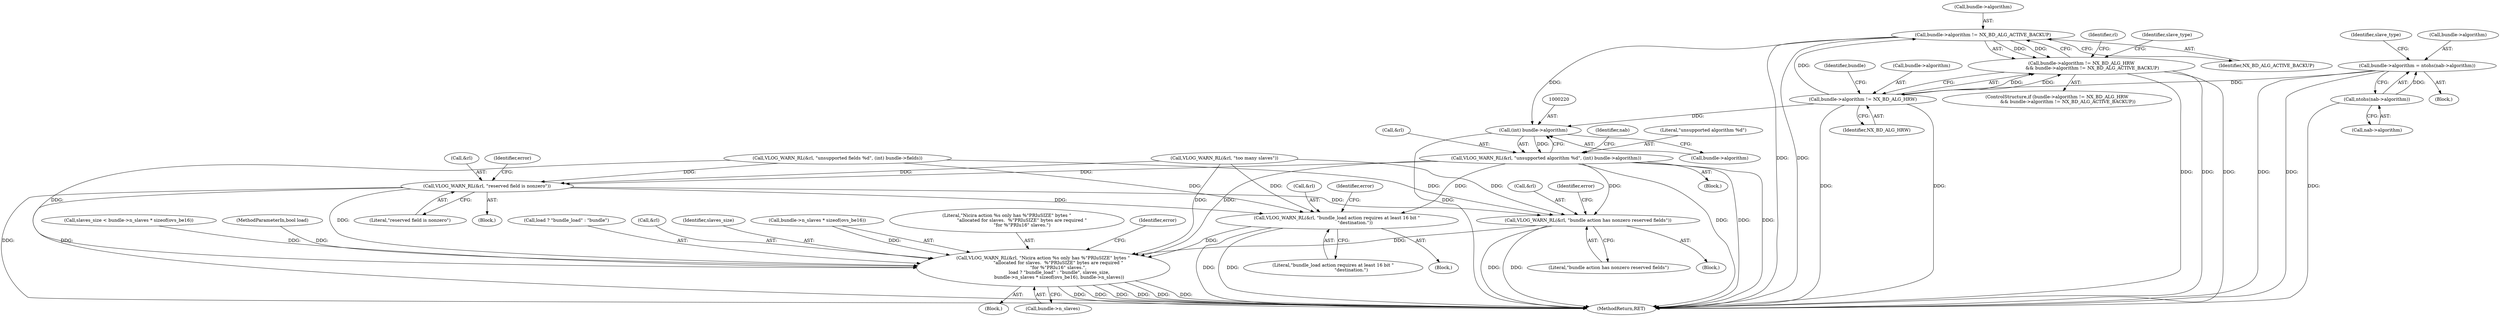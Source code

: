 digraph "0_ovs_9237a63c47bd314b807cda0bd2216264e82edbe8@pointer" {
"1000209" [label="(Call,bundle->algorithm != NX_BD_ALG_ACTIVE_BACKUP)"];
"1000204" [label="(Call,bundle->algorithm != NX_BD_ALG_HRW)"];
"1000146" [label="(Call,bundle->algorithm = ntohs(nab->algorithm))"];
"1000150" [label="(Call,ntohs(nab->algorithm))"];
"1000203" [label="(Call,bundle->algorithm != NX_BD_ALG_HRW\n               && bundle->algorithm != NX_BD_ALG_ACTIVE_BACKUP)"];
"1000219" [label="(Call,(int) bundle->algorithm)"];
"1000215" [label="(Call,VLOG_WARN_RL(&rl, \"unsupported algorithm %d\", (int) bundle->algorithm))"];
"1000247" [label="(Call,VLOG_WARN_RL(&rl, \"reserved field is nonzero\"))"];
"1000306" [label="(Call,VLOG_WARN_RL(&rl, \"bundle_load action requires at least 16 bit \"\n                         \"destination.\"))"];
"1000341" [label="(Call,VLOG_WARN_RL(&rl, \"Nicira action %s only has %\"PRIuSIZE\" bytes \"\n                     \"allocated for slaves.  %\"PRIuSIZE\" bytes are required \"\n                     \"for %\"PRIu16\" slaves.\",\n                      load ? \"bundle_load\" : \"bundle\", slaves_size,\n                      bundle->n_slaves * sizeof(ovs_be16), bundle->n_slaves))"];
"1000324" [label="(Call,VLOG_WARN_RL(&rl, \"bundle action has nonzero reserved fields\"))"];
"1000356" [label="(Call,bundle->n_slaves)"];
"1000213" [label="(Identifier,NX_BD_ALG_ACTIVE_BACKUP)"];
"1000309" [label="(Literal,\"bundle_load action requires at least 16 bit \"\n                         \"destination.\")"];
"1000221" [label="(Call,bundle->algorithm)"];
"1000151" [label="(Call,nab->algorithm)"];
"1000219" [label="(Call,(int) bundle->algorithm)"];
"1000203" [label="(Call,bundle->algorithm != NX_BD_ALG_HRW\n               && bundle->algorithm != NX_BD_ALG_ACTIVE_BACKUP)"];
"1000155" [label="(Identifier,slave_type)"];
"1000332" [label="(Call,slaves_size < bundle->n_slaves * sizeof(ovs_be16))"];
"1000307" [label="(Call,&rl)"];
"1000150" [label="(Call,ntohs(nab->algorithm))"];
"1000210" [label="(Call,bundle->algorithm)"];
"1000106" [label="(Block,)"];
"1000214" [label="(Block,)"];
"1000340" [label="(Block,)"];
"1000101" [label="(MethodParameterIn,bool load)"];
"1000324" [label="(Call,VLOG_WARN_RL(&rl, \"bundle action has nonzero reserved fields\"))"];
"1000311" [label="(Identifier,error)"];
"1000325" [label="(Call,&rl)"];
"1000329" [label="(Identifier,error)"];
"1000217" [label="(Identifier,rl)"];
"1000247" [label="(Call,VLOG_WARN_RL(&rl, \"reserved field is nonzero\"))"];
"1000345" [label="(Call,load ? \"bundle_load\" : \"bundle\")"];
"1000327" [label="(Literal,\"bundle action has nonzero reserved fields\")"];
"1000240" [label="(Identifier,nab)"];
"1000209" [label="(Call,bundle->algorithm != NX_BD_ALG_ACTIVE_BACKUP)"];
"1000250" [label="(Literal,\"reserved field is nonzero\")"];
"1000342" [label="(Call,&rl)"];
"1000415" [label="(MethodReturn,RET)"];
"1000202" [label="(ControlStructure,if (bundle->algorithm != NX_BD_ALG_HRW\n               && bundle->algorithm != NX_BD_ALG_ACTIVE_BACKUP))"];
"1000305" [label="(Block,)"];
"1000246" [label="(Block,)"];
"1000218" [label="(Literal,\"unsupported algorithm %d\")"];
"1000147" [label="(Call,bundle->algorithm)"];
"1000341" [label="(Call,VLOG_WARN_RL(&rl, \"Nicira action %s only has %\"PRIuSIZE\" bytes \"\n                     \"allocated for slaves.  %\"PRIuSIZE\" bytes are required \"\n                     \"for %\"PRIu16\" slaves.\",\n                      load ? \"bundle_load\" : \"bundle\", slaves_size,\n                      bundle->n_slaves * sizeof(ovs_be16), bundle->n_slaves))"];
"1000211" [label="(Identifier,bundle)"];
"1000306" [label="(Call,VLOG_WARN_RL(&rl, \"bundle_load action requires at least 16 bit \"\n                         \"destination.\"))"];
"1000180" [label="(Call,VLOG_WARN_RL(&rl, \"unsupported fields %d\", (int) bundle->fields))"];
"1000215" [label="(Call,VLOG_WARN_RL(&rl, \"unsupported algorithm %d\", (int) bundle->algorithm))"];
"1000248" [label="(Call,&rl)"];
"1000146" [label="(Call,bundle->algorithm = ntohs(nab->algorithm))"];
"1000205" [label="(Call,bundle->algorithm)"];
"1000252" [label="(Identifier,error)"];
"1000349" [label="(Identifier,slaves_size)"];
"1000350" [label="(Call,bundle->n_slaves * sizeof(ovs_be16))"];
"1000344" [label="(Literal,\"Nicira action %s only has %\"PRIuSIZE\" bytes \"\n                     \"allocated for slaves.  %\"PRIuSIZE\" bytes are required \"\n                     \"for %\"PRIu16\" slaves.\")"];
"1000360" [label="(Identifier,error)"];
"1000208" [label="(Identifier,NX_BD_ALG_HRW)"];
"1000197" [label="(Call,VLOG_WARN_RL(&rl, \"too many slaves\"))"];
"1000204" [label="(Call,bundle->algorithm != NX_BD_ALG_HRW)"];
"1000227" [label="(Identifier,slave_type)"];
"1000323" [label="(Block,)"];
"1000216" [label="(Call,&rl)"];
"1000209" -> "1000203"  [label="AST: "];
"1000209" -> "1000213"  [label="CFG: "];
"1000210" -> "1000209"  [label="AST: "];
"1000213" -> "1000209"  [label="AST: "];
"1000203" -> "1000209"  [label="CFG: "];
"1000209" -> "1000415"  [label="DDG: "];
"1000209" -> "1000415"  [label="DDG: "];
"1000209" -> "1000203"  [label="DDG: "];
"1000209" -> "1000203"  [label="DDG: "];
"1000204" -> "1000209"  [label="DDG: "];
"1000209" -> "1000219"  [label="DDG: "];
"1000204" -> "1000203"  [label="AST: "];
"1000204" -> "1000208"  [label="CFG: "];
"1000205" -> "1000204"  [label="AST: "];
"1000208" -> "1000204"  [label="AST: "];
"1000211" -> "1000204"  [label="CFG: "];
"1000203" -> "1000204"  [label="CFG: "];
"1000204" -> "1000415"  [label="DDG: "];
"1000204" -> "1000415"  [label="DDG: "];
"1000204" -> "1000203"  [label="DDG: "];
"1000204" -> "1000203"  [label="DDG: "];
"1000146" -> "1000204"  [label="DDG: "];
"1000204" -> "1000219"  [label="DDG: "];
"1000146" -> "1000106"  [label="AST: "];
"1000146" -> "1000150"  [label="CFG: "];
"1000147" -> "1000146"  [label="AST: "];
"1000150" -> "1000146"  [label="AST: "];
"1000155" -> "1000146"  [label="CFG: "];
"1000146" -> "1000415"  [label="DDG: "];
"1000146" -> "1000415"  [label="DDG: "];
"1000150" -> "1000146"  [label="DDG: "];
"1000150" -> "1000151"  [label="CFG: "];
"1000151" -> "1000150"  [label="AST: "];
"1000150" -> "1000415"  [label="DDG: "];
"1000203" -> "1000202"  [label="AST: "];
"1000217" -> "1000203"  [label="CFG: "];
"1000227" -> "1000203"  [label="CFG: "];
"1000203" -> "1000415"  [label="DDG: "];
"1000203" -> "1000415"  [label="DDG: "];
"1000203" -> "1000415"  [label="DDG: "];
"1000219" -> "1000215"  [label="AST: "];
"1000219" -> "1000221"  [label="CFG: "];
"1000220" -> "1000219"  [label="AST: "];
"1000221" -> "1000219"  [label="AST: "];
"1000215" -> "1000219"  [label="CFG: "];
"1000219" -> "1000415"  [label="DDG: "];
"1000219" -> "1000215"  [label="DDG: "];
"1000215" -> "1000214"  [label="AST: "];
"1000216" -> "1000215"  [label="AST: "];
"1000218" -> "1000215"  [label="AST: "];
"1000240" -> "1000215"  [label="CFG: "];
"1000215" -> "1000415"  [label="DDG: "];
"1000215" -> "1000415"  [label="DDG: "];
"1000215" -> "1000415"  [label="DDG: "];
"1000215" -> "1000247"  [label="DDG: "];
"1000215" -> "1000306"  [label="DDG: "];
"1000215" -> "1000324"  [label="DDG: "];
"1000215" -> "1000341"  [label="DDG: "];
"1000247" -> "1000246"  [label="AST: "];
"1000247" -> "1000250"  [label="CFG: "];
"1000248" -> "1000247"  [label="AST: "];
"1000250" -> "1000247"  [label="AST: "];
"1000252" -> "1000247"  [label="CFG: "];
"1000247" -> "1000415"  [label="DDG: "];
"1000247" -> "1000415"  [label="DDG: "];
"1000180" -> "1000247"  [label="DDG: "];
"1000197" -> "1000247"  [label="DDG: "];
"1000247" -> "1000306"  [label="DDG: "];
"1000247" -> "1000324"  [label="DDG: "];
"1000247" -> "1000341"  [label="DDG: "];
"1000306" -> "1000305"  [label="AST: "];
"1000306" -> "1000309"  [label="CFG: "];
"1000307" -> "1000306"  [label="AST: "];
"1000309" -> "1000306"  [label="AST: "];
"1000311" -> "1000306"  [label="CFG: "];
"1000306" -> "1000415"  [label="DDG: "];
"1000306" -> "1000415"  [label="DDG: "];
"1000180" -> "1000306"  [label="DDG: "];
"1000197" -> "1000306"  [label="DDG: "];
"1000306" -> "1000341"  [label="DDG: "];
"1000341" -> "1000340"  [label="AST: "];
"1000341" -> "1000356"  [label="CFG: "];
"1000342" -> "1000341"  [label="AST: "];
"1000344" -> "1000341"  [label="AST: "];
"1000345" -> "1000341"  [label="AST: "];
"1000349" -> "1000341"  [label="AST: "];
"1000350" -> "1000341"  [label="AST: "];
"1000356" -> "1000341"  [label="AST: "];
"1000360" -> "1000341"  [label="CFG: "];
"1000341" -> "1000415"  [label="DDG: "];
"1000341" -> "1000415"  [label="DDG: "];
"1000341" -> "1000415"  [label="DDG: "];
"1000341" -> "1000415"  [label="DDG: "];
"1000341" -> "1000415"  [label="DDG: "];
"1000341" -> "1000415"  [label="DDG: "];
"1000180" -> "1000341"  [label="DDG: "];
"1000324" -> "1000341"  [label="DDG: "];
"1000197" -> "1000341"  [label="DDG: "];
"1000101" -> "1000341"  [label="DDG: "];
"1000332" -> "1000341"  [label="DDG: "];
"1000350" -> "1000341"  [label="DDG: "];
"1000324" -> "1000323"  [label="AST: "];
"1000324" -> "1000327"  [label="CFG: "];
"1000325" -> "1000324"  [label="AST: "];
"1000327" -> "1000324"  [label="AST: "];
"1000329" -> "1000324"  [label="CFG: "];
"1000324" -> "1000415"  [label="DDG: "];
"1000324" -> "1000415"  [label="DDG: "];
"1000180" -> "1000324"  [label="DDG: "];
"1000197" -> "1000324"  [label="DDG: "];
}
